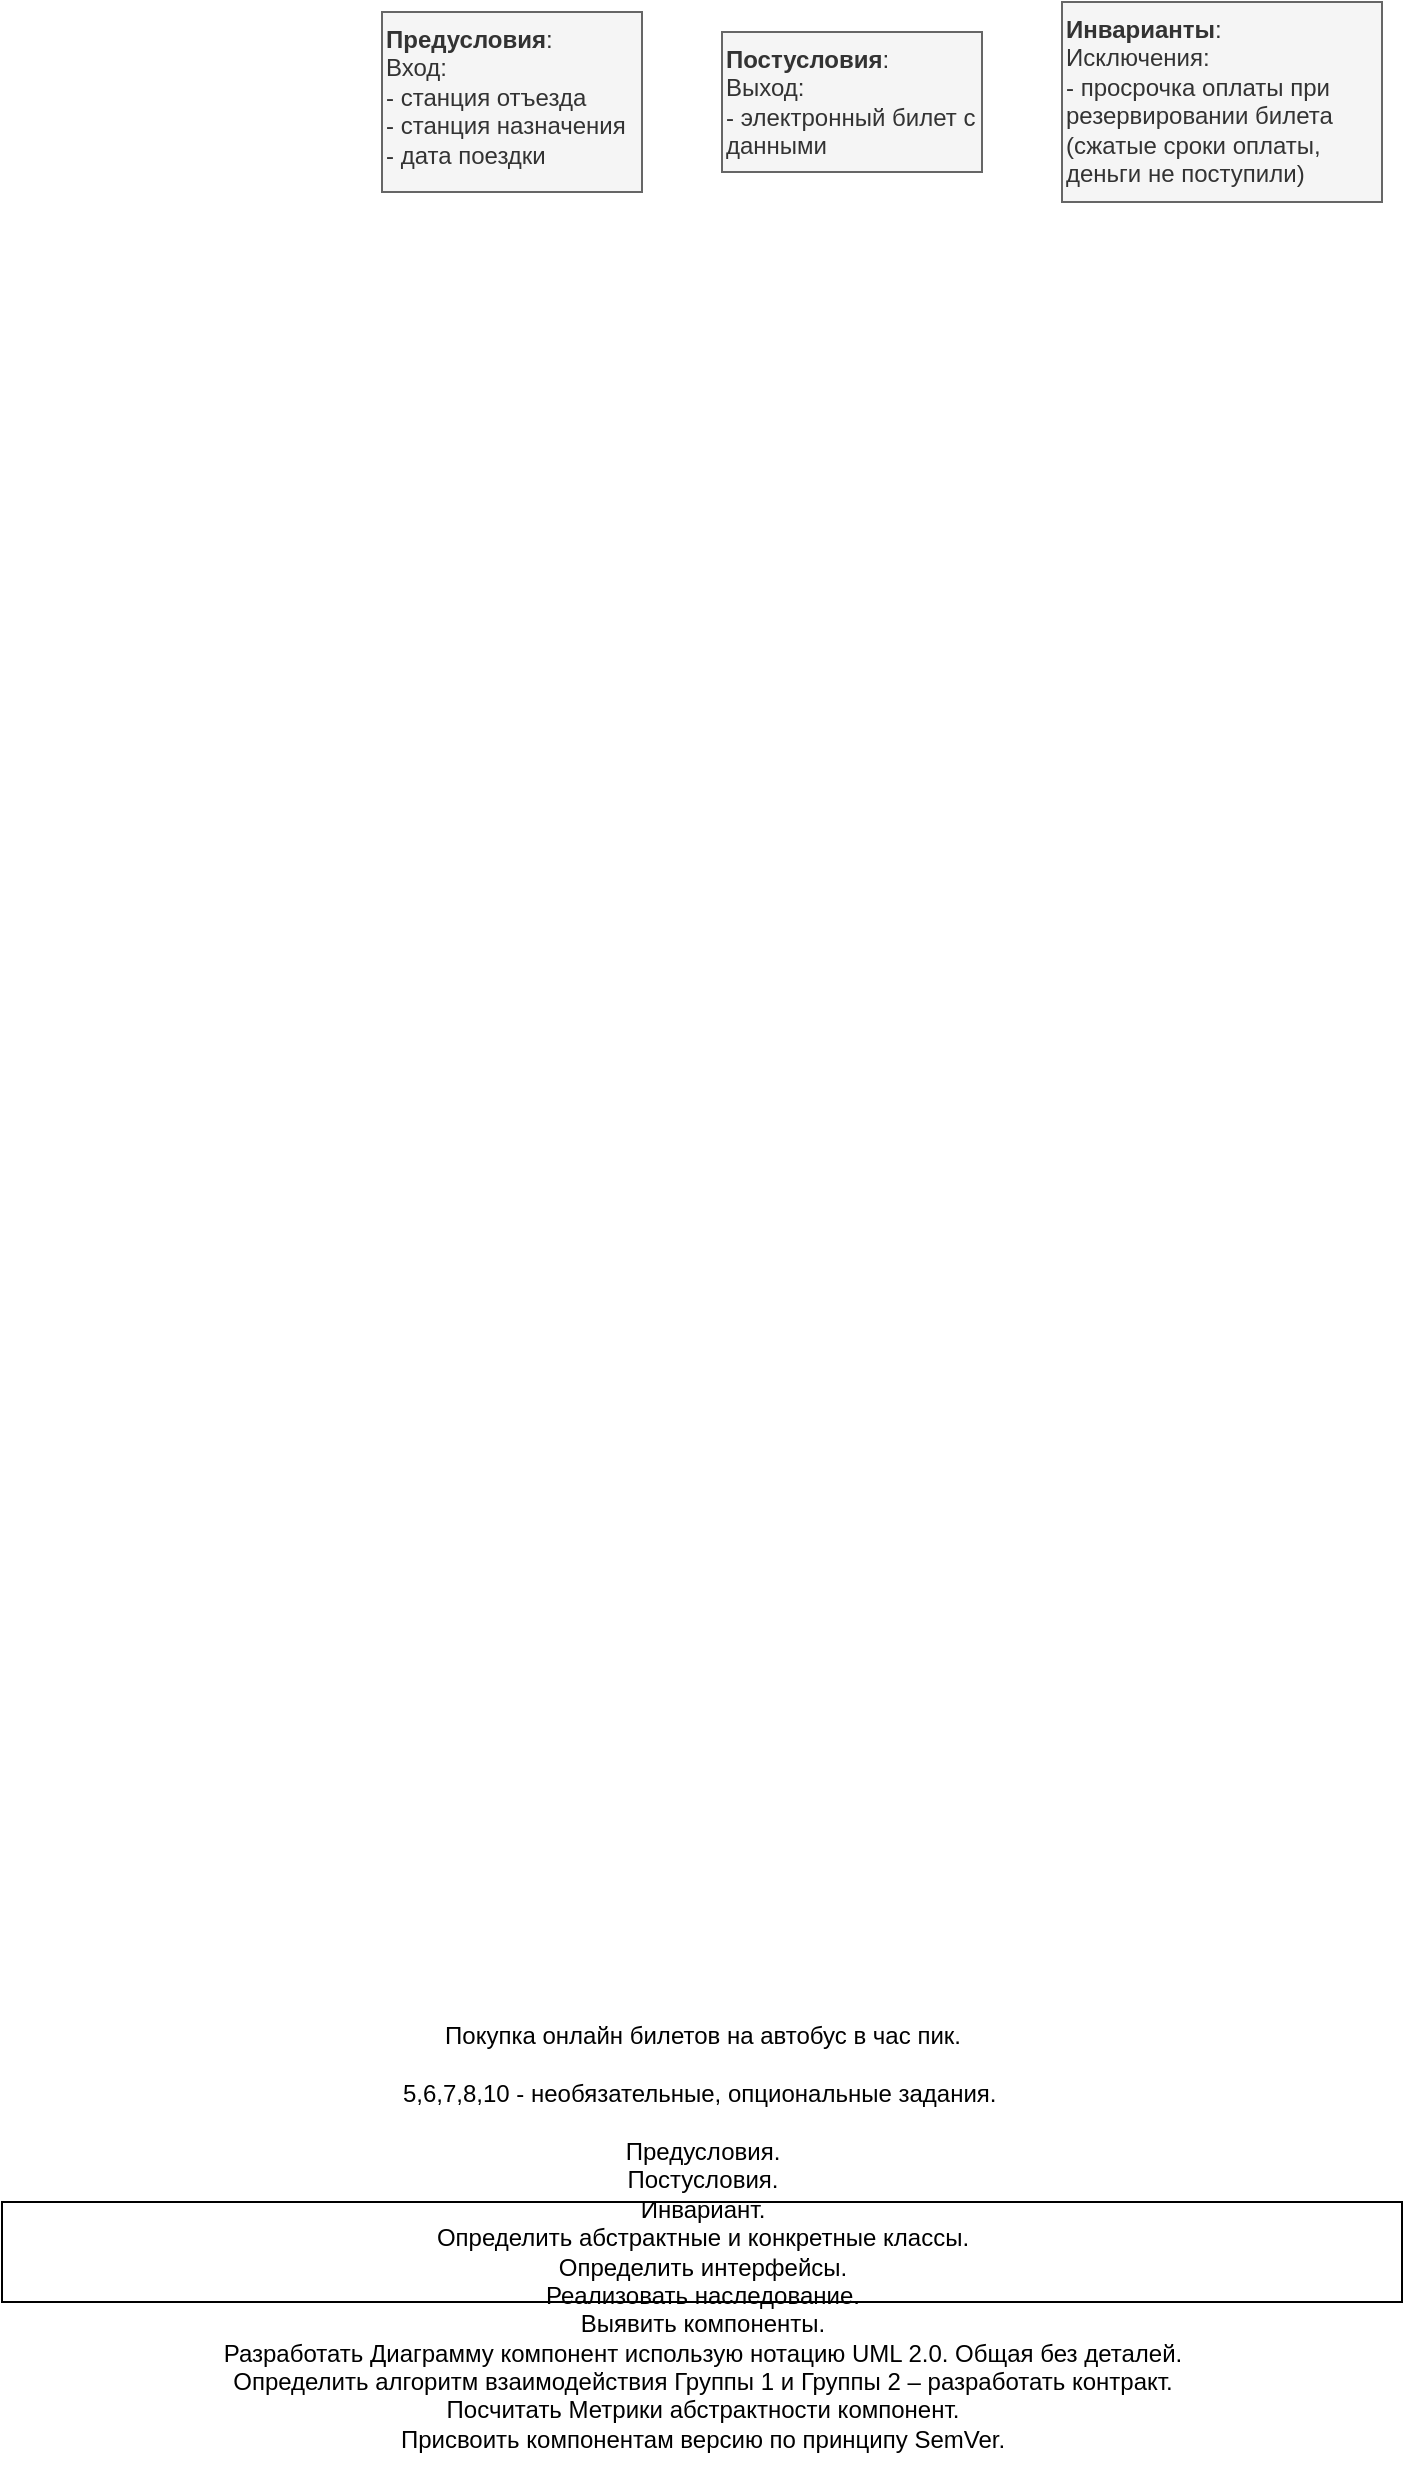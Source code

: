 <mxfile>
    <diagram id="rHnlHZxSZorAvg65PaTP" name="Page-1">
        <mxGraphModel dx="1414" dy="777" grid="1" gridSize="10" guides="1" tooltips="1" connect="1" arrows="1" fold="1" page="1" pageScale="1" pageWidth="827" pageHeight="1169" math="0" shadow="0">
            <root>
                <mxCell id="0"/>
                <mxCell id="1" parent="0"/>
                <mxCell id="WmHbjX1R-hgoIFUFlE3h-3" value="&lt;div&gt;Покупка онлайн билетов на автобус в час пик.&lt;/div&gt;&lt;div&gt;&lt;br&gt;&lt;/div&gt;&lt;div&gt;5,6,7,8,10 - необязательные, опциональные задания.&amp;nbsp;&lt;/div&gt;&lt;div&gt;&lt;br&gt;&lt;/div&gt;&lt;div&gt;Предусловия.&lt;/div&gt;&lt;div&gt;Постусловия.&lt;/div&gt;&lt;div&gt;Инвариант.&lt;/div&gt;&lt;div&gt;Определить абстрактные и конкретные классы.&lt;/div&gt;&lt;div&gt;Определить интерфейсы.&lt;/div&gt;&lt;div&gt;Реализовать наследование.&lt;/div&gt;&lt;div&gt;Выявить компоненты.&lt;/div&gt;&lt;div&gt;Разработать Диаграмму компонент использую нотацию UML 2.0. Общая без деталей.&lt;/div&gt;&lt;div&gt;Определить алгоритм взаимодействия Группы 1 и Группы 2 – разработать контракт.&lt;/div&gt;&lt;div&gt;Посчитать Метрики абстрактности компонент.&lt;/div&gt;&lt;div&gt;Присвоить компонентам версию по принципу SemVer.&lt;/div&gt;&lt;div&gt;&lt;br&gt;&lt;/div&gt;" style="html=1;" parent="1" vertex="1">
                    <mxGeometry x="10" y="1130" width="700" height="50" as="geometry"/>
                </mxCell>
                <mxCell id="WmHbjX1R-hgoIFUFlE3h-6" value="&lt;b&gt;Предусловия&lt;/b&gt;:&lt;br&gt;Вход:&lt;br&gt;- станция отъезда&lt;br&gt;- станция назначения&lt;br&gt;- дата поездки" style="text;html=1;strokeColor=#666666;fillColor=#f5f5f5;align=left;verticalAlign=top;whiteSpace=wrap;rounded=0;fontColor=#333333;" parent="1" vertex="1">
                    <mxGeometry x="200" y="35" width="130" height="90" as="geometry"/>
                </mxCell>
                <mxCell id="WmHbjX1R-hgoIFUFlE3h-7" value="&lt;b&gt;Постусловия&lt;/b&gt;:&lt;br&gt;Выход:&lt;br&gt;- электронный билет с данными&lt;br&gt;" style="text;html=1;strokeColor=#666666;fillColor=#f5f5f5;align=left;verticalAlign=top;whiteSpace=wrap;rounded=0;fontColor=#333333;" parent="1" vertex="1">
                    <mxGeometry x="370" y="45" width="130" height="70" as="geometry"/>
                </mxCell>
                <mxCell id="WmHbjX1R-hgoIFUFlE3h-8" value="&lt;b&gt;Инварианты&lt;/b&gt;:&lt;br&gt;Исключения:&lt;br&gt;- просрочка оплаты при резервировании билета (сжатые сроки оплаты, деньги не поступили)" style="text;html=1;strokeColor=#666666;fillColor=#f5f5f5;align=left;verticalAlign=top;whiteSpace=wrap;rounded=0;fontColor=#333333;" parent="1" vertex="1">
                    <mxGeometry x="540" y="30" width="160" height="100" as="geometry"/>
                </mxCell>
            </root>
        </mxGraphModel>
    </diagram>
    <diagram id="YkR0oxZAuo87CTm-MIcq" name="Page-2">
        <mxGraphModel dx="1414" dy="777" grid="1" gridSize="10" guides="1" tooltips="1" connect="1" arrows="1" fold="1" page="1" pageScale="1" pageWidth="827" pageHeight="1169" math="0" shadow="0">
            <root>
                <mxCell id="hHeewlC5Jpt8Cyq39Dm7-0"/>
                <mxCell id="hHeewlC5Jpt8Cyq39Dm7-1" parent="hHeewlC5Jpt8Cyq39Dm7-0"/>
                <mxCell id="bOGmDoQcEm12zcNKER_A-0" value="Module 1&#10;Проверка наличия &#10;билетов" style="shape=module;align=left;spacingLeft=20;align=center;verticalAlign=top;fontStyle=1;fillColor=#666666;strokeColor=#d6b656;fontSize=13;" vertex="1" parent="hHeewlC5Jpt8Cyq39Dm7-1">
                    <mxGeometry x="349.5" y="170" width="170" height="60" as="geometry"/>
                </mxCell>
                <mxCell id="bOGmDoQcEm12zcNKER_A-1" value="Module 2 &#10;выбор билета&#10;&#10;" style="shape=module;align=left;spacingLeft=20;align=center;verticalAlign=top;fontStyle=1;fillColor=#666666;strokeColor=#d6b656;" vertex="1" parent="hHeewlC5Jpt8Cyq39Dm7-1">
                    <mxGeometry x="350" y="290" width="169.5" height="40" as="geometry"/>
                </mxCell>
                <mxCell id="bOGmDoQcEm12zcNKER_A-2" value="Module 3&#10;выдача билета" style="shape=module;align=left;spacingLeft=20;align=center;verticalAlign=top;fillColor=#666666;strokeColor=#d6b656;fontStyle=1" vertex="1" parent="hHeewlC5Jpt8Cyq39Dm7-1">
                    <mxGeometry x="352.5" y="240" width="169" height="40" as="geometry"/>
                </mxCell>
                <mxCell id="bOGmDoQcEm12zcNKER_A-3" value="Module 4&#10;Работа с БД" style="shape=module;align=left;spacingLeft=20;align=center;verticalAlign=top;fontStyle=1;fillColor=#666666;strokeColor=#d6b656;" vertex="1" parent="hHeewlC5Jpt8Cyq39Dm7-1">
                    <mxGeometry x="344" y="340" width="175" height="40" as="geometry"/>
                </mxCell>
                <mxCell id="bOGmDoQcEm12zcNKER_A-4" value="Module 5&#10;Оплата" style="shape=module;align=left;spacingLeft=20;align=center;verticalAlign=top;fontStyle=1;fillColor=#666666;strokeColor=#d6b656;" vertex="1" parent="hHeewlC5Jpt8Cyq39Dm7-1">
                    <mxGeometry x="351.5" y="120" width="170" height="40" as="geometry"/>
                </mxCell>
                <mxCell id="bOGmDoQcEm12zcNKER_A-5" value="Module 6&#10;UI" style="shape=module;align=left;spacingLeft=20;align=center;verticalAlign=top;fontStyle=1;fillColor=#666666;strokeColor=#d6b656;" vertex="1" parent="hHeewlC5Jpt8Cyq39Dm7-1">
                    <mxGeometry x="170" y="230" width="140" height="50" as="geometry"/>
                </mxCell>
                <mxCell id="bOGmDoQcEm12zcNKER_A-6" value="Module 7&#10;Navigation" style="shape=module;align=left;spacingLeft=20;align=center;verticalAlign=top;fontStyle=1;fillColor=#666666;strokeColor=#d6b656;" vertex="1" parent="hHeewlC5Jpt8Cyq39Dm7-1">
                    <mxGeometry x="349" y="70" width="170" height="40" as="geometry"/>
                </mxCell>
                <mxCell id="bOGmDoQcEm12zcNKER_A-7" value="" style="endArrow=block;dashed=1;endFill=0;endSize=12;html=1;rounded=0;fontSize=13;fillColor=#666666;" edge="1" parent="hHeewlC5Jpt8Cyq39Dm7-1">
                    <mxGeometry width="160" relative="1" as="geometry">
                        <mxPoint x="310" y="250" as="sourcePoint"/>
                        <mxPoint x="349" y="220" as="targetPoint"/>
                    </mxGeometry>
                </mxCell>
                <mxCell id="bOGmDoQcEm12zcNKER_A-8" value="" style="endArrow=block;dashed=1;endFill=0;endSize=12;html=1;rounded=0;fontSize=13;fillColor=#666666;" edge="1" parent="hHeewlC5Jpt8Cyq39Dm7-1">
                    <mxGeometry width="160" relative="1" as="geometry">
                        <mxPoint x="309" y="270" as="sourcePoint"/>
                        <mxPoint x="349" y="350" as="targetPoint"/>
                        <Array as="points">
                            <mxPoint x="309" y="270"/>
                        </Array>
                    </mxGeometry>
                </mxCell>
                <mxCell id="bOGmDoQcEm12zcNKER_A-9" value="" style="endArrow=block;dashed=1;endFill=0;endSize=12;html=1;rounded=0;fontSize=13;fillColor=#666666;" edge="1" parent="hHeewlC5Jpt8Cyq39Dm7-1">
                    <mxGeometry width="160" relative="1" as="geometry">
                        <mxPoint x="310" y="259.5" as="sourcePoint"/>
                        <mxPoint x="349" y="150" as="targetPoint"/>
                    </mxGeometry>
                </mxCell>
                <mxCell id="bOGmDoQcEm12zcNKER_A-10" value="" style="endArrow=none;html=1;rounded=0;fontSize=13;exitX=1;exitY=0.25;exitDx=0;exitDy=0;entryX=1;entryY=0.5;entryDx=0;entryDy=0;fillColor=#666666;" edge="1" parent="hHeewlC5Jpt8Cyq39Dm7-1" source="bOGmDoQcEm12zcNKER_A-1" target="bOGmDoQcEm12zcNKER_A-4">
                    <mxGeometry width="50" height="50" relative="1" as="geometry">
                        <mxPoint x="619" y="375" as="sourcePoint"/>
                        <mxPoint x="629" y="210" as="targetPoint"/>
                        <Array as="points">
                            <mxPoint x="559" y="300"/>
                            <mxPoint x="559" y="140"/>
                        </Array>
                    </mxGeometry>
                </mxCell>
                <mxCell id="bOGmDoQcEm12zcNKER_A-11" value="" style="endArrow=block;dashed=1;endFill=0;endSize=12;html=1;rounded=0;fontSize=13;entryX=0.75;entryY=1;entryDx=0;entryDy=0;fillColor=#666666;" edge="1" parent="hHeewlC5Jpt8Cyq39Dm7-1" target="bOGmDoQcEm12zcNKER_A-5">
                    <mxGeometry width="160" relative="1" as="geometry">
                        <mxPoint x="339" y="400" as="sourcePoint"/>
                        <mxPoint x="499" y="540" as="targetPoint"/>
                    </mxGeometry>
                </mxCell>
                <mxCell id="bOGmDoQcEm12zcNKER_A-12" value="Module 5&#10;Работа с эл.почтой" style="shape=module;align=left;spacingLeft=20;align=center;verticalAlign=top;fontSize=13;fillColor=#666666;strokeColor=#d6b656;fontStyle=1" vertex="1" parent="hHeewlC5Jpt8Cyq39Dm7-1">
                    <mxGeometry x="344" y="390" width="175" height="50" as="geometry"/>
                </mxCell>
                <mxCell id="bOGmDoQcEm12zcNKER_A-13" value="Module 6&#10;Работа с PDF" style="shape=module;align=left;spacingLeft=20;align=center;verticalAlign=top;fontSize=13;fillColor=#666666;strokeColor=#d6b656;fontStyle=1" vertex="1" parent="hHeewlC5Jpt8Cyq39Dm7-1">
                    <mxGeometry x="344" y="455" width="175" height="50" as="geometry"/>
                </mxCell>
                <mxCell id="bOGmDoQcEm12zcNKER_A-14" value="" style="endArrow=none;html=1;rounded=0;fontSize=13;entryX=1;entryY=0.5;entryDx=0;entryDy=0;fillColor=#666666;" edge="1" parent="hHeewlC5Jpt8Cyq39Dm7-1">
                    <mxGeometry width="50" height="50" relative="1" as="geometry">
                        <mxPoint x="521" y="310" as="sourcePoint"/>
                        <mxPoint x="521" y="190" as="targetPoint"/>
                        <Array as="points">
                            <mxPoint x="549" y="310"/>
                            <mxPoint x="549" y="250"/>
                            <mxPoint x="549" y="190"/>
                        </Array>
                    </mxGeometry>
                </mxCell>
            </root>
        </mxGraphModel>
    </diagram>
    <diagram id="v4_tbKcdubYxrNNvrqO_" name="Page-3">
        <mxGraphModel dx="1414" dy="777" grid="1" gridSize="10" guides="1" tooltips="1" connect="1" arrows="1" fold="1" page="1" pageScale="1" pageWidth="827" pageHeight="1169" math="0" shadow="0">
            <root>
                <mxCell id="JxlMRES_eNDEOZt8k0R--0"/>
                <mxCell id="JxlMRES_eNDEOZt8k0R--1" parent="JxlMRES_eNDEOZt8k0R--0"/>
                <mxCell id="B6brsZxNUUwmLK5apKb5-0" value="Navigation" style="swimlane;fontStyle=1;align=center;verticalAlign=top;childLayout=stackLayout;horizontal=1;startSize=26;horizontalStack=0;resizeParent=1;resizeParentMax=0;resizeLast=0;collapsible=1;marginBottom=0;" vertex="1" parent="JxlMRES_eNDEOZt8k0R--1">
                    <mxGeometry x="590" y="52" width="200" height="110" as="geometry"/>
                </mxCell>
                <mxCell id="B6brsZxNUUwmLK5apKb5-1" value="- Point A: type&#10;&#10;- Point B: type" style="text;strokeColor=none;fillColor=none;align=left;verticalAlign=top;spacingLeft=4;spacingRight=4;overflow=hidden;rotatable=0;points=[[0,0.5],[1,0.5]];portConstraint=eastwest;" vertex="1" parent="B6brsZxNUUwmLK5apKb5-0">
                    <mxGeometry y="26" width="200" height="54" as="geometry"/>
                </mxCell>
                <mxCell id="B6brsZxNUUwmLK5apKb5-2" value="" style="line;strokeWidth=1;fillColor=none;align=left;verticalAlign=middle;spacingTop=-1;spacingLeft=3;spacingRight=3;rotatable=0;labelPosition=right;points=[];portConstraint=eastwest;strokeColor=inherit;" vertex="1" parent="B6brsZxNUUwmLK5apKb5-0">
                    <mxGeometry y="80" width="200" height="8" as="geometry"/>
                </mxCell>
                <mxCell id="B6brsZxNUUwmLK5apKb5-3" value="+ navigate(Point A, Point B): List" style="text;strokeColor=none;fillColor=none;align=left;verticalAlign=top;spacingLeft=4;spacingRight=4;overflow=hidden;rotatable=0;points=[[0,0.5],[1,0.5]];portConstraint=eastwest;" vertex="1" parent="B6brsZxNUUwmLK5apKb5-0">
                    <mxGeometry y="88" width="200" height="22" as="geometry"/>
                </mxCell>
                <mxCell id="B6brsZxNUUwmLK5apKb5-4" value="Route" style="swimlane;fontStyle=1;align=center;verticalAlign=top;childLayout=stackLayout;horizontal=1;startSize=26;horizontalStack=0;resizeParent=1;resizeParentMax=0;resizeLast=0;collapsible=1;marginBottom=0;" vertex="1" parent="JxlMRES_eNDEOZt8k0R--1">
                    <mxGeometry x="314" y="52" width="200" height="114" as="geometry"/>
                </mxCell>
                <mxCell id="B6brsZxNUUwmLK5apKb5-5" value="- HashMap: type (time:station)&#10;&#10;- datatime" style="text;strokeColor=none;fillColor=none;align=left;verticalAlign=top;spacingLeft=4;spacingRight=4;overflow=hidden;rotatable=0;points=[[0,0.5],[1,0.5]];portConstraint=eastwest;" vertex="1" parent="B6brsZxNUUwmLK5apKb5-4">
                    <mxGeometry y="26" width="200" height="54" as="geometry"/>
                </mxCell>
                <mxCell id="B6brsZxNUUwmLK5apKb5-6" value="" style="line;strokeWidth=1;fillColor=none;align=left;verticalAlign=middle;spacingTop=-1;spacingLeft=3;spacingRight=3;rotatable=0;labelPosition=right;points=[];portConstraint=eastwest;strokeColor=inherit;" vertex="1" parent="B6brsZxNUUwmLK5apKb5-4">
                    <mxGeometry y="80" width="200" height="8" as="geometry"/>
                </mxCell>
                <mxCell id="B6brsZxNUUwmLK5apKb5-7" value="+ method(type): type" style="text;strokeColor=none;fillColor=none;align=left;verticalAlign=top;spacingLeft=4;spacingRight=4;overflow=hidden;rotatable=0;points=[[0,0.5],[1,0.5]];portConstraint=eastwest;" vertex="1" parent="B6brsZxNUUwmLK5apKb5-4">
                    <mxGeometry y="88" width="200" height="26" as="geometry"/>
                </mxCell>
                <mxCell id="B6brsZxNUUwmLK5apKb5-8" value="Route" style="swimlane;fontStyle=1;align=center;verticalAlign=top;childLayout=stackLayout;horizontal=1;startSize=26;horizontalStack=0;resizeParent=1;resizeParentMax=0;resizeLast=0;collapsible=1;marginBottom=0;" vertex="1" parent="JxlMRES_eNDEOZt8k0R--1">
                    <mxGeometry x="70" y="52" width="170" height="114" as="geometry"/>
                </mxCell>
                <mxCell id="B6brsZxNUUwmLK5apKb5-9" value="- HashMap: type (time:station)&#10;&#10;- datatime" style="text;strokeColor=none;fillColor=none;align=left;verticalAlign=top;spacingLeft=4;spacingRight=4;overflow=hidden;rotatable=0;points=[[0,0.5],[1,0.5]];portConstraint=eastwest;" vertex="1" parent="B6brsZxNUUwmLK5apKb5-8">
                    <mxGeometry y="26" width="170" height="54" as="geometry"/>
                </mxCell>
                <mxCell id="B6brsZxNUUwmLK5apKb5-10" value="" style="line;strokeWidth=1;fillColor=none;align=left;verticalAlign=middle;spacingTop=-1;spacingLeft=3;spacingRight=3;rotatable=0;labelPosition=right;points=[];portConstraint=eastwest;strokeColor=inherit;" vertex="1" parent="B6brsZxNUUwmLK5apKb5-8">
                    <mxGeometry y="80" width="170" height="8" as="geometry"/>
                </mxCell>
                <mxCell id="B6brsZxNUUwmLK5apKb5-11" value="+ method(type): type" style="text;strokeColor=none;fillColor=none;align=left;verticalAlign=top;spacingLeft=4;spacingRight=4;overflow=hidden;rotatable=0;points=[[0,0.5],[1,0.5]];portConstraint=eastwest;" vertex="1" parent="B6brsZxNUUwmLK5apKb5-8">
                    <mxGeometry y="88" width="170" height="26" as="geometry"/>
                </mxCell>
            </root>
        </mxGraphModel>
    </diagram>
</mxfile>